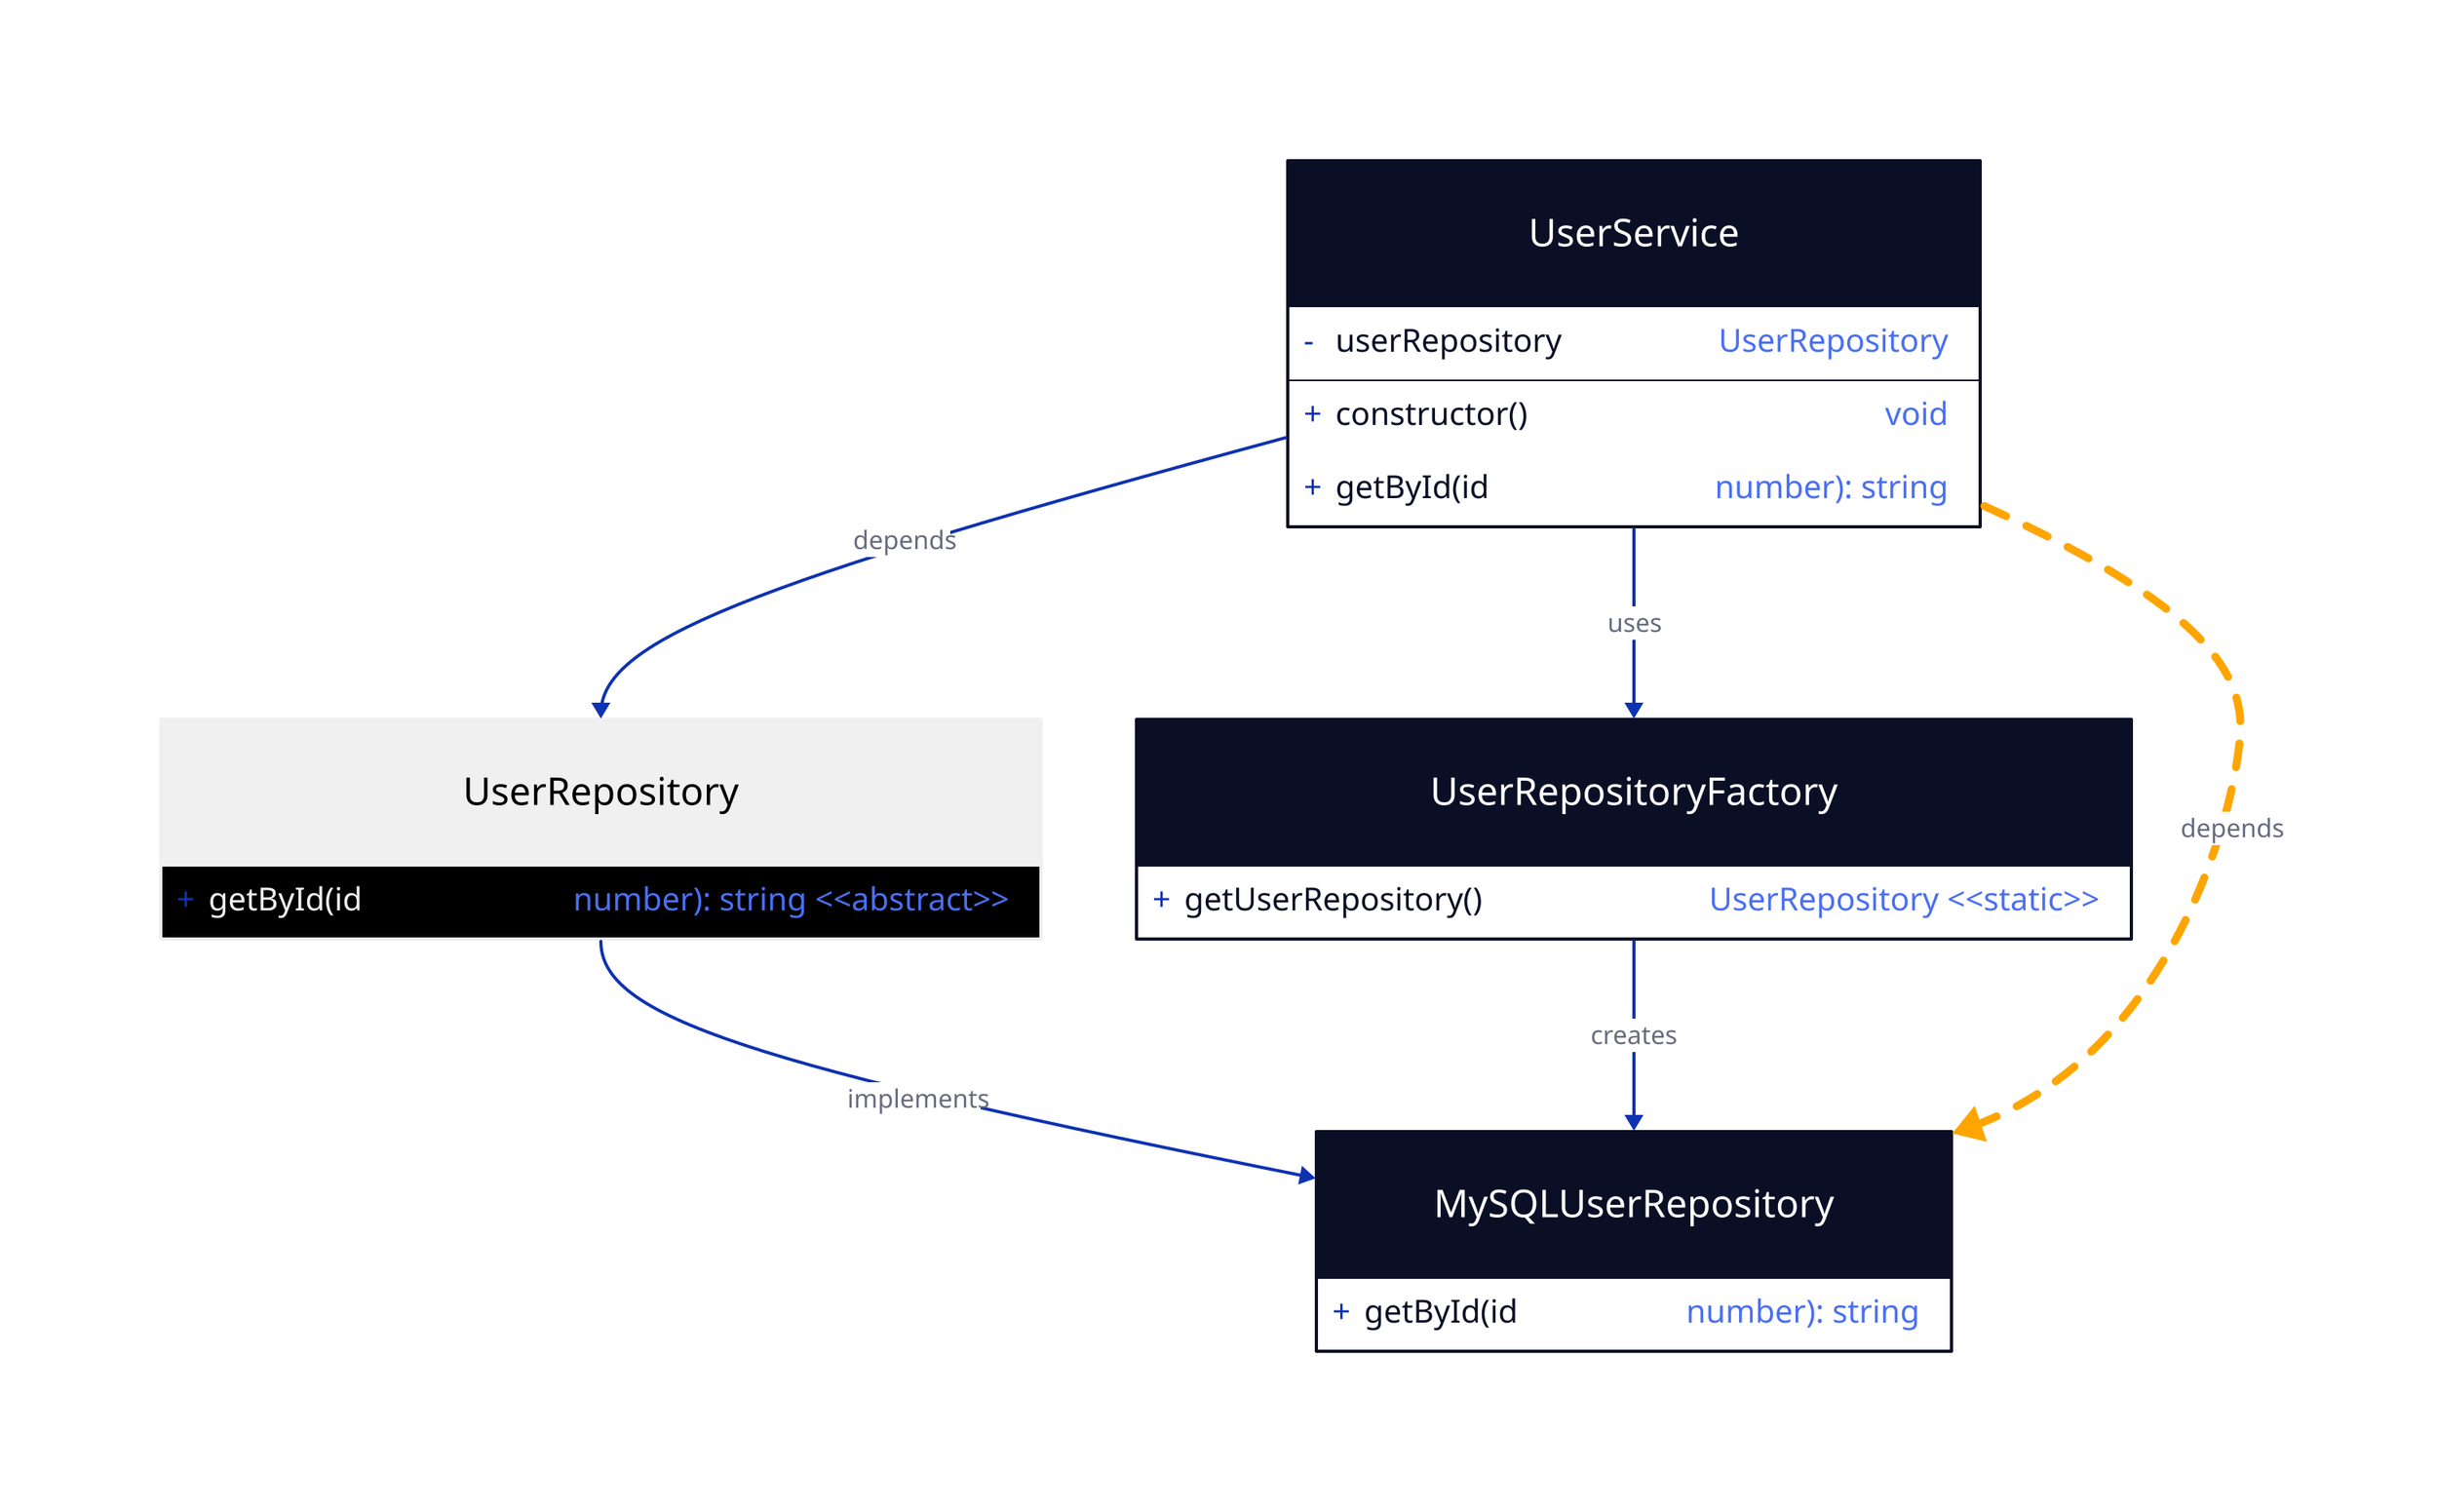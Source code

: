 # Interface
UserRepository: {
  shape: class
  style: {fill: "#f0f0f0"; stroke: "#000000"}
  +getById(id: number): string <<abstract>>
}

# Classes
MySQLUserRepository: {
  shape: class
  +getById(id: number): string
}

UserRepositoryFactory: {
  shape: class
  +getUserRepository(): UserRepository <<static>>
}

UserService: {
  shape: class
  -userRepository: UserRepository
  +constructor()
  +getById(id: number): string
}

# Relationships
UserRepository -> MySQLUserRepository: implements
UserService -> UserRepository: depends
UserService -> UserRepositoryFactory: uses
UserRepositoryFactory -> MySQLUserRepository: creates
UserService -> MySQLUserRepository: depends {
  style: {
    stroke: orange
    stroke-dash: 3
    stroke-width: 5
  }
}
